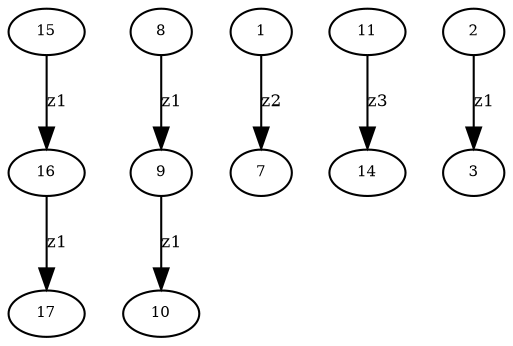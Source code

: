 digraph D1_Z {
"Delta Zv17" [label="17",fontsize=7,width=.01,height=.01];
"Delta Zv16" [label="16",fontsize=7,width=.01,height=.01];
"Delta Zv16" -> "Delta Zv17" [label="z1",fontsize=8];
"Delta Zv15" [label="15",fontsize=7,width=.01,height=.01];
"Delta Zv15" -> "Delta Zv16" [label="z1",fontsize=8];
"Delta Zv10" [label="10",fontsize=7,width=.01,height=.01];
"Delta Zv9" [label="9",fontsize=7,width=.01,height=.01];
"Delta Zv9" -> "Delta Zv10" [label="z1",fontsize=8];
"Delta Zv8" [label="8",fontsize=7,width=.01,height=.01];
"Delta Zv8" -> "Delta Zv9" [label="z1",fontsize=8];
"Delta Zv7" [label="7",fontsize=7,width=.01,height=.01];
"Delta Zv1" [label="1",fontsize=7,width=.01,height=.01];
"Delta Zv1" -> "Delta Zv7" [label="z2",fontsize=8];
"Delta Zv14" [label="14",fontsize=7,width=.01,height=.01];
"Delta Zv11" [label="11",fontsize=7,width=.01,height=.01];
"Delta Zv11" -> "Delta Zv14" [label="z3",fontsize=8];
"Delta Zv3" [label="3",fontsize=7,width=.01,height=.01];
"Delta Zv2" [label="2",fontsize=7,width=.01,height=.01];
"Delta Zv2" -> "Delta Zv3" [label="z1",fontsize=8];}